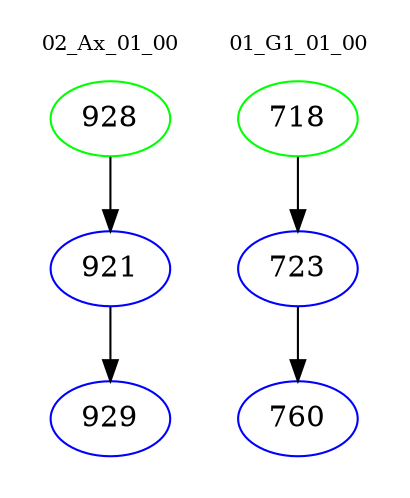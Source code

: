 digraph{
subgraph cluster_0 {
color = white
label = "02_Ax_01_00";
fontsize=10;
T0_928 [label="928", color="green"]
T0_928 -> T0_921 [color="black"]
T0_921 [label="921", color="blue"]
T0_921 -> T0_929 [color="black"]
T0_929 [label="929", color="blue"]
}
subgraph cluster_1 {
color = white
label = "01_G1_01_00";
fontsize=10;
T1_718 [label="718", color="green"]
T1_718 -> T1_723 [color="black"]
T1_723 [label="723", color="blue"]
T1_723 -> T1_760 [color="black"]
T1_760 [label="760", color="blue"]
}
}
